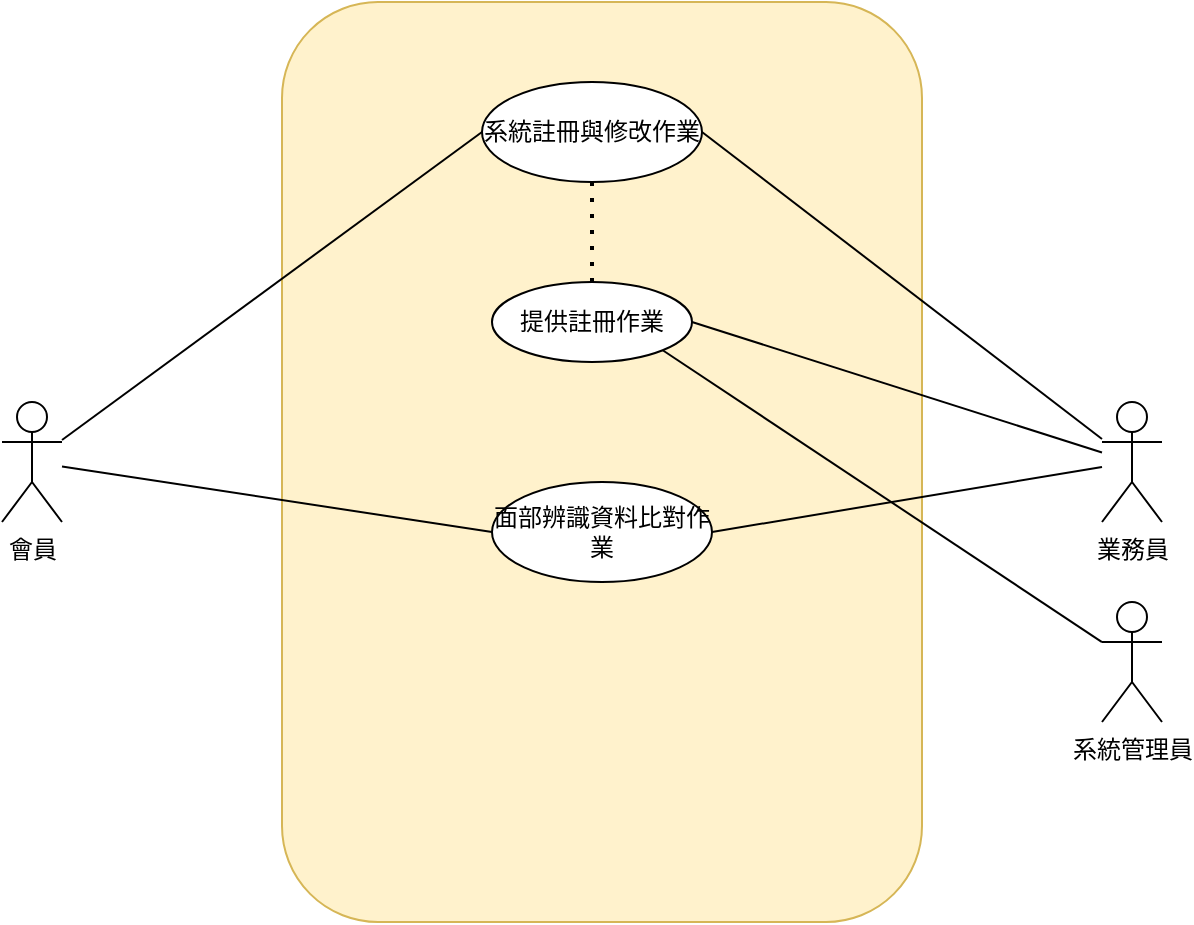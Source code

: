 <mxfile version="17.4.5" type="device" pages="2"><diagram id="V7DGzK6TTjDBdNX_tZ4m" name="(b) 小題"><mxGraphModel dx="1422" dy="794" grid="1" gridSize="10" guides="1" tooltips="1" connect="1" arrows="1" fold="1" page="1" pageScale="1" pageWidth="827" pageHeight="1169" math="0" shadow="0"><root><mxCell id="0"/><mxCell id="1" parent="0"/><mxCell id="vYH1svk0gfanGiOU9FUr-1" value="" style="rounded=1;whiteSpace=wrap;html=1;fillColor=#fff2cc;strokeColor=#d6b656;" vertex="1" parent="1"><mxGeometry x="250" y="130" width="320" height="460" as="geometry"/></mxCell><mxCell id="vYH1svk0gfanGiOU9FUr-2" value="會員" style="shape=umlActor;verticalLabelPosition=bottom;verticalAlign=top;html=1;outlineConnect=0;" vertex="1" parent="1"><mxGeometry x="110" y="330" width="30" height="60" as="geometry"/></mxCell><mxCell id="vYH1svk0gfanGiOU9FUr-4" value="業務員" style="shape=umlActor;verticalLabelPosition=bottom;verticalAlign=top;html=1;outlineConnect=0;" vertex="1" parent="1"><mxGeometry x="660" y="330" width="30" height="60" as="geometry"/></mxCell><mxCell id="vYH1svk0gfanGiOU9FUr-5" value="系統管理員" style="shape=umlActor;verticalLabelPosition=bottom;verticalAlign=top;html=1;outlineConnect=0;" vertex="1" parent="1"><mxGeometry x="660" y="430" width="30" height="60" as="geometry"/></mxCell><mxCell id="vYH1svk0gfanGiOU9FUr-6" value="系統註冊與修改作業" style="ellipse;whiteSpace=wrap;html=1;align=center;" vertex="1" parent="1"><mxGeometry x="350" y="170" width="110" height="50" as="geometry"/></mxCell><mxCell id="vYH1svk0gfanGiOU9FUr-8" value="" style="endArrow=none;html=1;rounded=0;entryX=0;entryY=0.5;entryDx=0;entryDy=0;" edge="1" parent="1" source="vYH1svk0gfanGiOU9FUr-2" target="vYH1svk0gfanGiOU9FUr-6"><mxGeometry width="50" height="50" relative="1" as="geometry"><mxPoint x="150" y="350" as="sourcePoint"/><mxPoint x="200" y="300" as="targetPoint"/></mxGeometry></mxCell><mxCell id="vYH1svk0gfanGiOU9FUr-9" value="" style="endArrow=none;html=1;rounded=0;exitX=1;exitY=0.5;exitDx=0;exitDy=0;" edge="1" parent="1" source="vYH1svk0gfanGiOU9FUr-6" target="vYH1svk0gfanGiOU9FUr-4"><mxGeometry width="50" height="50" relative="1" as="geometry"><mxPoint x="610" y="150" as="sourcePoint"/><mxPoint x="440" y="370" as="targetPoint"/></mxGeometry></mxCell><mxCell id="vYH1svk0gfanGiOU9FUr-11" value="面部辨識資料比對作業" style="ellipse;whiteSpace=wrap;html=1;align=center;gradientColor=none;" vertex="1" parent="1"><mxGeometry x="355" y="370" width="110" height="50" as="geometry"/></mxCell><mxCell id="vYH1svk0gfanGiOU9FUr-12" value="" style="endArrow=none;html=1;rounded=0;entryX=0;entryY=0.5;entryDx=0;entryDy=0;" edge="1" parent="1" source="vYH1svk0gfanGiOU9FUr-2" target="vYH1svk0gfanGiOU9FUr-11"><mxGeometry width="50" height="50" relative="1" as="geometry"><mxPoint x="390" y="420" as="sourcePoint"/><mxPoint x="440" y="370" as="targetPoint"/></mxGeometry></mxCell><mxCell id="vYH1svk0gfanGiOU9FUr-13" value="" style="endArrow=none;html=1;rounded=0;exitX=1;exitY=0.5;exitDx=0;exitDy=0;" edge="1" parent="1" source="vYH1svk0gfanGiOU9FUr-11" target="vYH1svk0gfanGiOU9FUr-4"><mxGeometry width="50" height="50" relative="1" as="geometry"><mxPoint x="390" y="420" as="sourcePoint"/><mxPoint x="440" y="370" as="targetPoint"/></mxGeometry></mxCell><mxCell id="vYH1svk0gfanGiOU9FUr-14" value="提供註冊作業" style="ellipse;whiteSpace=wrap;html=1;align=center;" vertex="1" parent="1"><mxGeometry x="355" y="270" width="100" height="40" as="geometry"/></mxCell><mxCell id="vYH1svk0gfanGiOU9FUr-15" value="" style="endArrow=none;html=1;rounded=0;entryX=1;entryY=0.5;entryDx=0;entryDy=0;" edge="1" parent="1" source="vYH1svk0gfanGiOU9FUr-4" target="vYH1svk0gfanGiOU9FUr-14"><mxGeometry width="50" height="50" relative="1" as="geometry"><mxPoint x="390" y="420" as="sourcePoint"/><mxPoint x="440" y="370" as="targetPoint"/></mxGeometry></mxCell><mxCell id="vYH1svk0gfanGiOU9FUr-16" value="" style="endArrow=none;dashed=1;html=1;dashPattern=1 3;strokeWidth=2;rounded=0;entryX=0.5;entryY=1;entryDx=0;entryDy=0;exitX=0.5;exitY=0;exitDx=0;exitDy=0;" edge="1" parent="1" source="vYH1svk0gfanGiOU9FUr-14" target="vYH1svk0gfanGiOU9FUr-6"><mxGeometry width="50" height="50" relative="1" as="geometry"><mxPoint x="390" y="420" as="sourcePoint"/><mxPoint x="440" y="370" as="targetPoint"/></mxGeometry></mxCell><mxCell id="vYH1svk0gfanGiOU9FUr-17" value="" style="endArrow=none;html=1;rounded=0;exitX=1;exitY=1;exitDx=0;exitDy=0;" edge="1" parent="1" source="vYH1svk0gfanGiOU9FUr-14" target="vYH1svk0gfanGiOU9FUr-5"><mxGeometry width="50" height="50" relative="1" as="geometry"><mxPoint x="390" y="420" as="sourcePoint"/><mxPoint x="440" y="370" as="targetPoint"/></mxGeometry></mxCell></root></mxGraphModel></diagram><diagram id="BZPio_Jj3uGKRLuExNS9" name="(d) 小題"><mxGraphModel dx="1422" dy="794" grid="1" gridSize="10" guides="1" tooltips="1" connect="1" arrows="1" fold="1" page="1" pageScale="1" pageWidth="827" pageHeight="1169" math="0" shadow="0"><root><mxCell id="Udvxj7O8KsXDByOM07qp-0"/><mxCell id="Udvxj7O8KsXDByOM07qp-1" parent="Udvxj7O8KsXDByOM07qp-0"/><mxCell id="lgBZt5rulSLRUQCQHI5D-0" value="會員" style="whiteSpace=wrap;html=1;align=center;" vertex="1" parent="Udvxj7O8KsXDByOM07qp-1"><mxGeometry x="450" y="120" width="100" height="40" as="geometry"/></mxCell><mxCell id="lgBZt5rulSLRUQCQHI5D-1" value="系統管理員" style="whiteSpace=wrap;html=1;align=center;" vertex="1" parent="Udvxj7O8KsXDByOM07qp-1"><mxGeometry x="450" y="210" width="100" height="40" as="geometry"/></mxCell><mxCell id="lgBZt5rulSLRUQCQHI5D-2" value="業務員" style="whiteSpace=wrap;html=1;align=center;" vertex="1" parent="Udvxj7O8KsXDByOM07qp-1"><mxGeometry x="450" y="290" width="100" height="40" as="geometry"/></mxCell><mxCell id="lgBZt5rulSLRUQCQHI5D-3" value="面部辨識系統" style="whiteSpace=wrap;html=1;align=center;" vertex="1" parent="Udvxj7O8KsXDByOM07qp-1"><mxGeometry x="450" y="380" width="100" height="40" as="geometry"/></mxCell><mxCell id="iYvjG9MrpUS09nkLLPHa-0" value="華鐘電信" style="rounded=0;whiteSpace=wrap;html=1;gradientColor=none;" vertex="1" parent="Udvxj7O8KsXDByOM07qp-1"><mxGeometry x="320" y="450" width="120" height="60" as="geometry"/></mxCell><mxCell id="iYvjG9MrpUS09nkLLPHa-1" value="騎華銀行" style="rounded=0;whiteSpace=wrap;html=1;gradientColor=none;" vertex="1" parent="Udvxj7O8KsXDByOM07qp-1"><mxGeometry x="570" y="450" width="120" height="60" as="geometry"/></mxCell><mxCell id="iYvjG9MrpUS09nkLLPHa-2" value="Classname" style="swimlane;fontStyle=1;align=center;verticalAlign=top;childLayout=stackLayout;horizontal=1;startSize=26;horizontalStack=0;resizeParent=1;resizeParentMax=0;resizeLast=0;collapsible=1;marginBottom=0;gradientColor=none;" vertex="1" parent="Udvxj7O8KsXDByOM07qp-1"><mxGeometry x="130" y="204" width="160" height="86" as="geometry"/></mxCell><mxCell id="iYvjG9MrpUS09nkLLPHa-3" value="+ field: type" style="text;strokeColor=none;fillColor=none;align=left;verticalAlign=top;spacingLeft=4;spacingRight=4;overflow=hidden;rotatable=0;points=[[0,0.5],[1,0.5]];portConstraint=eastwest;" vertex="1" parent="iYvjG9MrpUS09nkLLPHa-2"><mxGeometry y="26" width="160" height="26" as="geometry"/></mxCell><mxCell id="iYvjG9MrpUS09nkLLPHa-4" value="" style="line;strokeWidth=1;fillColor=none;align=left;verticalAlign=middle;spacingTop=-1;spacingLeft=3;spacingRight=3;rotatable=0;labelPosition=right;points=[];portConstraint=eastwest;" vertex="1" parent="iYvjG9MrpUS09nkLLPHa-2"><mxGeometry y="52" width="160" height="8" as="geometry"/></mxCell><mxCell id="iYvjG9MrpUS09nkLLPHa-5" value="+ method(type): type" style="text;strokeColor=none;fillColor=none;align=left;verticalAlign=top;spacingLeft=4;spacingRight=4;overflow=hidden;rotatable=0;points=[[0,0.5],[1,0.5]];portConstraint=eastwest;" vertex="1" parent="iYvjG9MrpUS09nkLLPHa-2"><mxGeometry y="60" width="160" height="26" as="geometry"/></mxCell><mxCell id="iYvjG9MrpUS09nkLLPHa-6" value="Classname" style="swimlane;fontStyle=1;align=center;verticalAlign=top;childLayout=stackLayout;horizontal=1;startSize=26;horizontalStack=0;resizeParent=1;resizeParentMax=0;resizeLast=0;collapsible=1;marginBottom=0;gradientColor=none;" vertex="1" parent="Udvxj7O8KsXDByOM07qp-1"><mxGeometry x="130" y="340" width="160" height="86" as="geometry"/></mxCell><mxCell id="iYvjG9MrpUS09nkLLPHa-7" value="+ field: type" style="text;strokeColor=none;fillColor=none;align=left;verticalAlign=top;spacingLeft=4;spacingRight=4;overflow=hidden;rotatable=0;points=[[0,0.5],[1,0.5]];portConstraint=eastwest;" vertex="1" parent="iYvjG9MrpUS09nkLLPHa-6"><mxGeometry y="26" width="160" height="26" as="geometry"/></mxCell><mxCell id="iYvjG9MrpUS09nkLLPHa-8" value="" style="line;strokeWidth=1;fillColor=none;align=left;verticalAlign=middle;spacingTop=-1;spacingLeft=3;spacingRight=3;rotatable=0;labelPosition=right;points=[];portConstraint=eastwest;" vertex="1" parent="iYvjG9MrpUS09nkLLPHa-6"><mxGeometry y="52" width="160" height="8" as="geometry"/></mxCell><mxCell id="iYvjG9MrpUS09nkLLPHa-9" value="+ method(type): type" style="text;strokeColor=none;fillColor=none;align=left;verticalAlign=top;spacingLeft=4;spacingRight=4;overflow=hidden;rotatable=0;points=[[0,0.5],[1,0.5]];portConstraint=eastwest;" vertex="1" parent="iYvjG9MrpUS09nkLLPHa-6"><mxGeometry y="60" width="160" height="26" as="geometry"/></mxCell></root></mxGraphModel></diagram></mxfile>